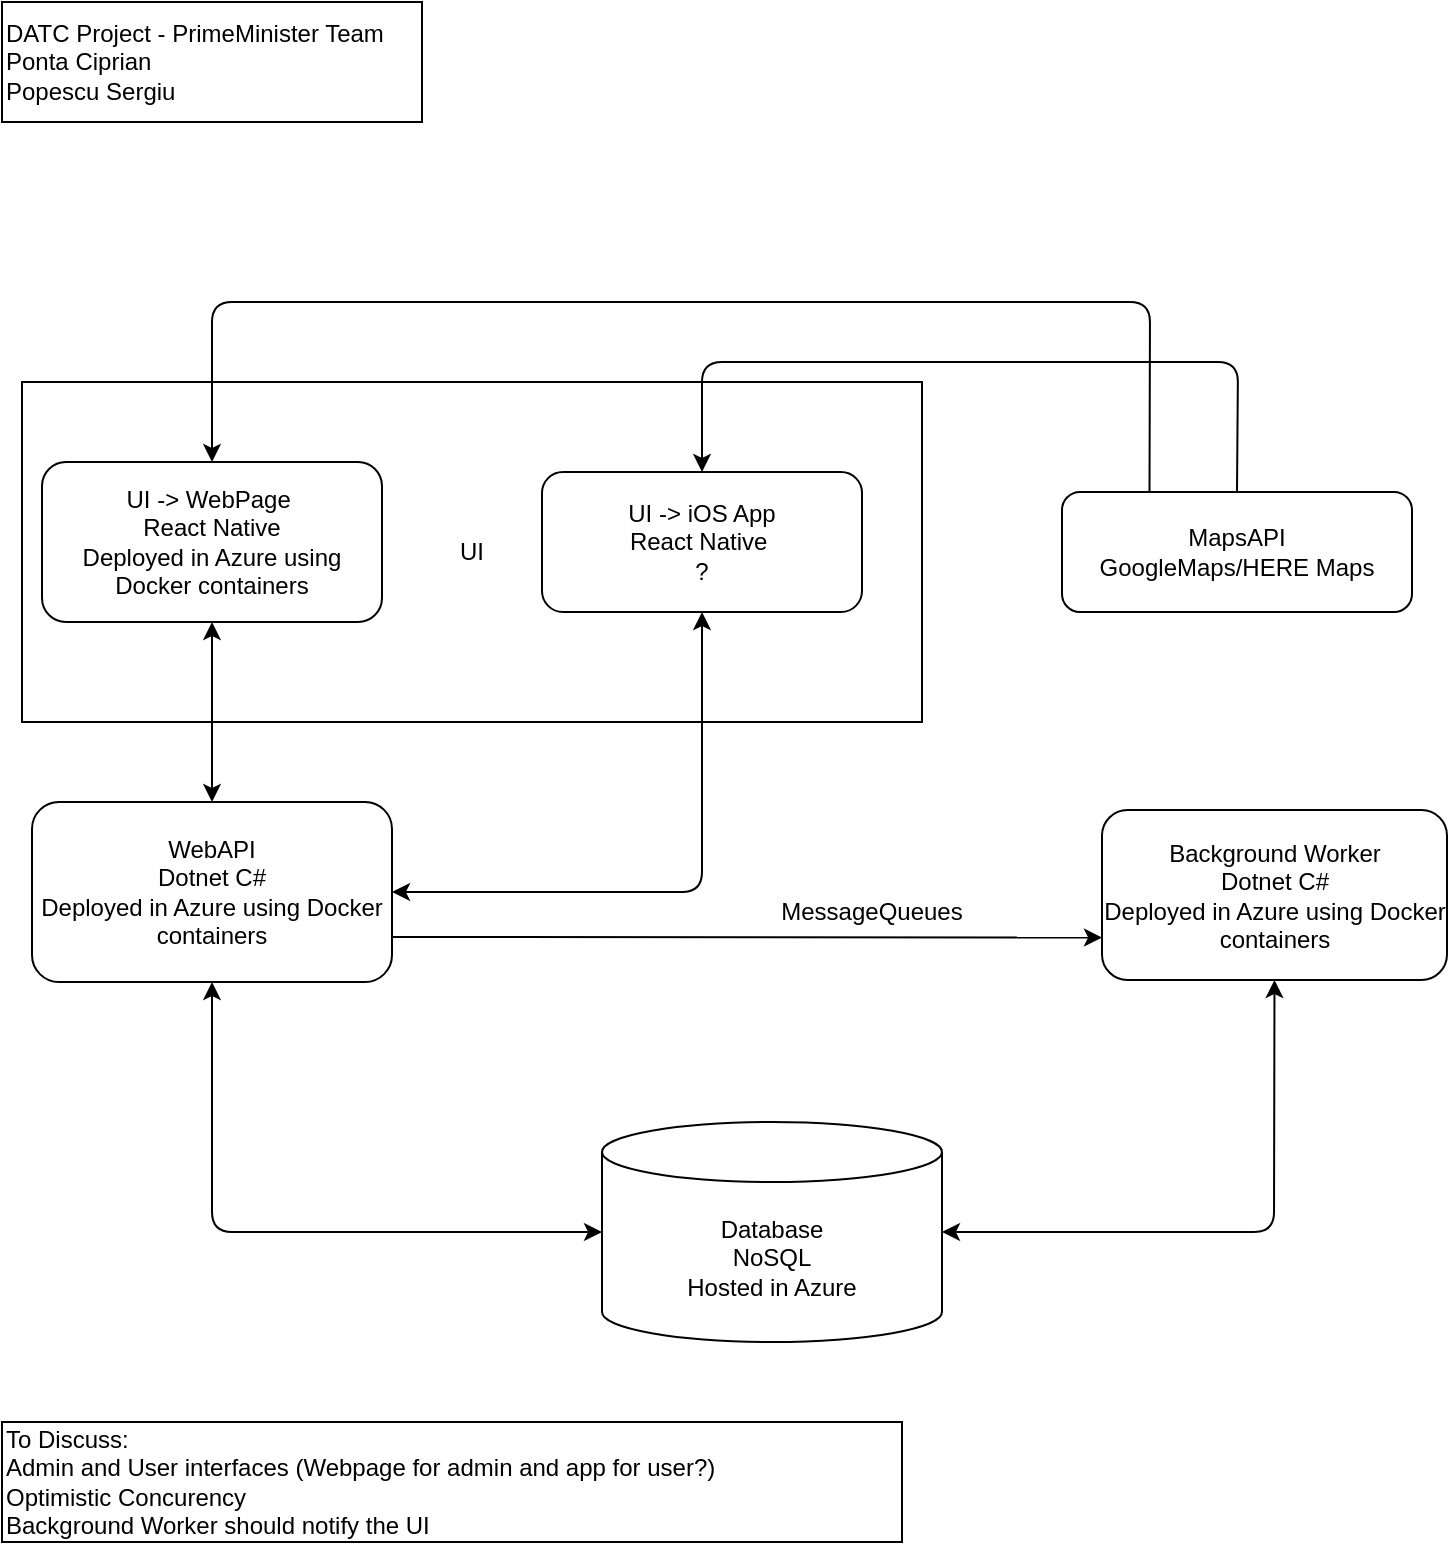 <mxfile>
    <diagram id="JjEeS8rsnWTl7D2ULlOX" name="Page-1">
        <mxGraphModel dx="1151" dy="790" grid="1" gridSize="10" guides="1" tooltips="1" connect="1" arrows="1" fold="1" page="1" pageScale="1" pageWidth="850" pageHeight="1100" math="0" shadow="0">
            <root>
                <mxCell id="0"/>
                <mxCell id="1" parent="0"/>
                <mxCell id="27" value="UI" style="rounded=0;whiteSpace=wrap;html=1;" vertex="1" parent="1">
                    <mxGeometry x="30" y="200" width="450" height="170" as="geometry"/>
                </mxCell>
                <mxCell id="2" value="DATC Project - PrimeMinister Team&lt;br&gt;&lt;div&gt;&lt;span&gt;Ponta Ciprian&lt;/span&gt;&lt;/div&gt;&lt;div&gt;&lt;span&gt;Popescu Sergiu&lt;/span&gt;&lt;/div&gt;" style="rounded=0;whiteSpace=wrap;html=1;align=left;" vertex="1" parent="1">
                    <mxGeometry x="20" y="10" width="210" height="60" as="geometry"/>
                </mxCell>
                <mxCell id="3" value="UI -&amp;gt; WebPage&amp;nbsp;&lt;br&gt;React Native&lt;br&gt;Deployed in Azure using Docker containers" style="rounded=1;whiteSpace=wrap;html=1;" vertex="1" parent="1">
                    <mxGeometry x="40" y="240" width="170" height="80" as="geometry"/>
                </mxCell>
                <mxCell id="4" value="UI -&amp;gt; iOS App&lt;br&gt;React Native&amp;nbsp;&lt;br&gt;?" style="rounded=1;whiteSpace=wrap;html=1;" vertex="1" parent="1">
                    <mxGeometry x="290" y="245" width="160" height="70" as="geometry"/>
                </mxCell>
                <mxCell id="22" style="edgeStyle=none;html=1;exitX=1;exitY=0.75;exitDx=0;exitDy=0;entryX=0;entryY=0.75;entryDx=0;entryDy=0;" edge="1" parent="1" source="5" target="21">
                    <mxGeometry relative="1" as="geometry"/>
                </mxCell>
                <mxCell id="5" value="WebAPI&lt;br&gt;Dotnet C#&lt;br&gt;Deployed in Azure using Docker containers" style="rounded=1;whiteSpace=wrap;html=1;" vertex="1" parent="1">
                    <mxGeometry x="35" y="410" width="180" height="90" as="geometry"/>
                </mxCell>
                <mxCell id="16" style="edgeStyle=none;html=1;entryX=0.5;entryY=0;entryDx=0;entryDy=0;exitX=0.5;exitY=0;exitDx=0;exitDy=0;" edge="1" parent="1" source="8" target="4">
                    <mxGeometry relative="1" as="geometry">
                        <Array as="points">
                            <mxPoint x="638" y="190"/>
                            <mxPoint x="370" y="190"/>
                        </Array>
                    </mxGeometry>
                </mxCell>
                <mxCell id="18" style="edgeStyle=none;html=1;exitX=0.25;exitY=0;exitDx=0;exitDy=0;entryX=0.5;entryY=0;entryDx=0;entryDy=0;" edge="1" parent="1" source="8" target="3">
                    <mxGeometry relative="1" as="geometry">
                        <mxPoint x="594" y="160" as="targetPoint"/>
                        <Array as="points">
                            <mxPoint x="594" y="160"/>
                            <mxPoint x="125" y="160"/>
                        </Array>
                    </mxGeometry>
                </mxCell>
                <mxCell id="8" value="MapsAPI&lt;br&gt;GoogleMaps/HERE Maps" style="rounded=1;whiteSpace=wrap;html=1;" vertex="1" parent="1">
                    <mxGeometry x="550" y="255" width="175" height="60" as="geometry"/>
                </mxCell>
                <mxCell id="13" value="" style="endArrow=classic;startArrow=classic;html=1;exitX=0.5;exitY=0;exitDx=0;exitDy=0;entryX=0.5;entryY=1;entryDx=0;entryDy=0;" edge="1" parent="1" source="5" target="3">
                    <mxGeometry width="50" height="50" relative="1" as="geometry">
                        <mxPoint x="107" y="410" as="sourcePoint"/>
                        <mxPoint x="157" y="360" as="targetPoint"/>
                    </mxGeometry>
                </mxCell>
                <mxCell id="14" value="" style="endArrow=classic;startArrow=classic;html=1;exitX=1;exitY=0.5;exitDx=0;exitDy=0;entryX=0.5;entryY=1;entryDx=0;entryDy=0;" edge="1" parent="1" source="5" target="4">
                    <mxGeometry width="50" height="50" relative="1" as="geometry">
                        <mxPoint x="135" y="440" as="sourcePoint"/>
                        <mxPoint x="135" y="330" as="targetPoint"/>
                        <Array as="points">
                            <mxPoint x="370" y="455"/>
                        </Array>
                    </mxGeometry>
                </mxCell>
                <mxCell id="19" value="Database&lt;br&gt;NoSQL&lt;br&gt;Hosted in Azure" style="shape=cylinder3;whiteSpace=wrap;html=1;boundedLbl=1;backgroundOutline=1;size=15;" vertex="1" parent="1">
                    <mxGeometry x="320" y="570" width="170" height="110" as="geometry"/>
                </mxCell>
                <mxCell id="20" value="" style="endArrow=classic;startArrow=classic;html=1;entryX=0.5;entryY=1;entryDx=0;entryDy=0;exitX=0;exitY=0.5;exitDx=0;exitDy=0;exitPerimeter=0;" edge="1" parent="1" source="19" target="5">
                    <mxGeometry width="50" height="50" relative="1" as="geometry">
                        <mxPoint x="130" y="630" as="sourcePoint"/>
                        <mxPoint x="180" y="580" as="targetPoint"/>
                        <Array as="points">
                            <mxPoint x="125" y="625"/>
                        </Array>
                    </mxGeometry>
                </mxCell>
                <mxCell id="21" value="Background Worker&lt;br&gt;Dotnet C#&lt;br&gt;Deployed in Azure using Docker containers" style="rounded=1;whiteSpace=wrap;html=1;" vertex="1" parent="1">
                    <mxGeometry x="570" y="414" width="172.5" height="85" as="geometry"/>
                </mxCell>
                <mxCell id="23" value="MessageQueues" style="text;html=1;strokeColor=none;fillColor=none;align=center;verticalAlign=middle;whiteSpace=wrap;rounded=0;" vertex="1" parent="1">
                    <mxGeometry x="400" y="450" width="110" height="30" as="geometry"/>
                </mxCell>
                <mxCell id="26" value="" style="endArrow=classic;startArrow=classic;html=1;entryX=0.5;entryY=1;entryDx=0;entryDy=0;exitX=1;exitY=0.5;exitDx=0;exitDy=0;exitPerimeter=0;" edge="1" parent="1">
                    <mxGeometry width="50" height="50" relative="1" as="geometry">
                        <mxPoint x="490" y="625" as="sourcePoint"/>
                        <mxPoint x="656.25" y="499" as="targetPoint"/>
                        <Array as="points">
                            <mxPoint x="656" y="625"/>
                        </Array>
                    </mxGeometry>
                </mxCell>
                <mxCell id="28" value="To Discuss:&lt;br&gt;Admin and User interfaces (Webpage for admin and app for user?)&lt;br&gt;Optimistic Concurency&lt;br&gt;Background Worker should notify the UI" style="rounded=0;whiteSpace=wrap;html=1;align=left;" vertex="1" parent="1">
                    <mxGeometry x="20" y="720" width="450" height="60" as="geometry"/>
                </mxCell>
            </root>
        </mxGraphModel>
    </diagram>
</mxfile>
